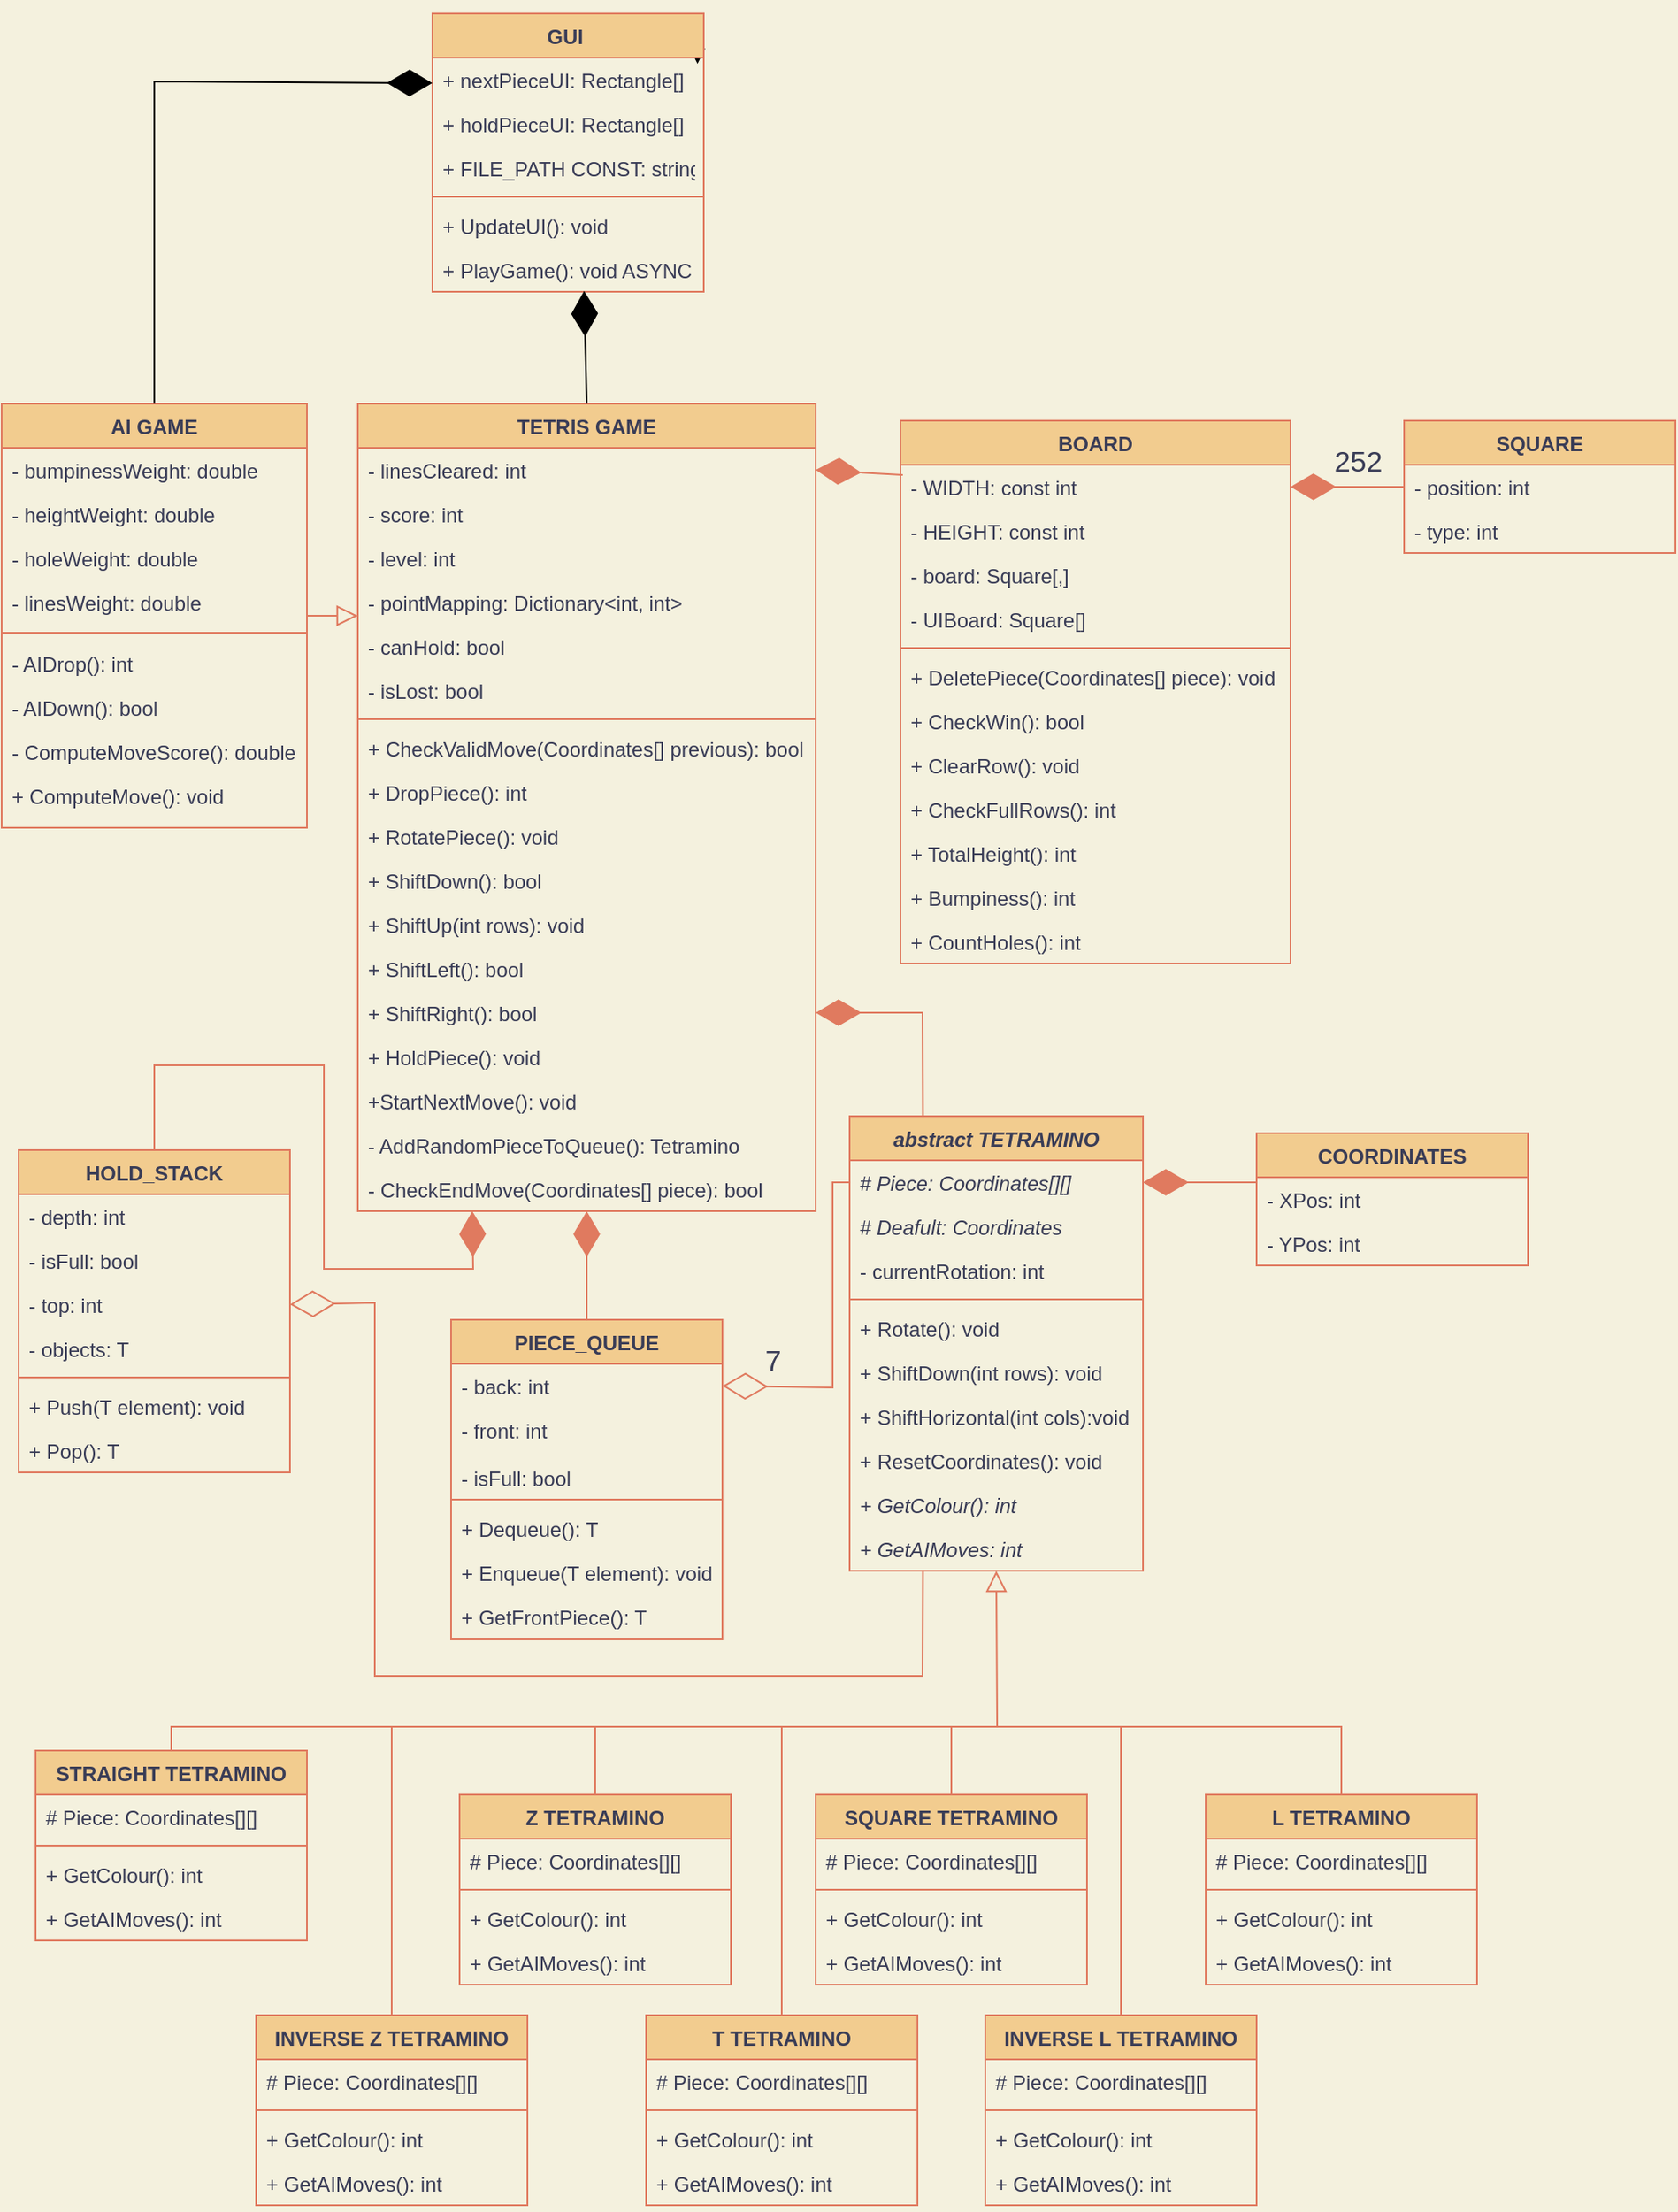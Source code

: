 <mxfile version="17.4.5" type="github">
  <diagram id="C5RBs43oDa-KdzZeNtuy" name="Page-1">
    <mxGraphModel dx="1043" dy="2153" grid="1" gridSize="10" guides="1" tooltips="1" connect="1" arrows="1" fold="1" page="1" pageScale="1" pageWidth="827" pageHeight="1169" background="#F4F1DE" math="0" shadow="0">
      <root>
        <mxCell id="WIyWlLk6GJQsqaUBKTNV-0" />
        <mxCell id="WIyWlLk6GJQsqaUBKTNV-1" parent="WIyWlLk6GJQsqaUBKTNV-0" />
        <mxCell id="zkfFHV4jXpPFQw0GAbJ--0" value="TETRIS GAME" style="swimlane;fontStyle=1;align=center;verticalAlign=top;childLayout=stackLayout;horizontal=1;startSize=26;horizontalStack=0;resizeParent=1;resizeLast=0;collapsible=1;marginBottom=0;rounded=0;shadow=0;strokeWidth=1;fillColor=#F2CC8F;strokeColor=#E07A5F;fontColor=#393C56;" parent="WIyWlLk6GJQsqaUBKTNV-1" vertex="1">
          <mxGeometry x="210" y="210" width="270" height="476" as="geometry">
            <mxRectangle x="210" y="20" width="160" height="26" as="alternateBounds" />
          </mxGeometry>
        </mxCell>
        <mxCell id="xHRKsY13K5-xNmJ_5paU-48" value="- linesCleared: int" style="text;align=left;verticalAlign=top;spacingLeft=4;spacingRight=4;overflow=hidden;rotatable=0;points=[[0,0.5],[1,0.5]];portConstraint=eastwest;rounded=0;shadow=0;html=0;fontColor=#393C56;" parent="zkfFHV4jXpPFQw0GAbJ--0" vertex="1">
          <mxGeometry y="26" width="270" height="26" as="geometry" />
        </mxCell>
        <mxCell id="xHRKsY13K5-xNmJ_5paU-50" value="- score: int" style="text;align=left;verticalAlign=top;spacingLeft=4;spacingRight=4;overflow=hidden;rotatable=0;points=[[0,0.5],[1,0.5]];portConstraint=eastwest;rounded=0;shadow=0;html=0;fontColor=#393C56;" parent="zkfFHV4jXpPFQw0GAbJ--0" vertex="1">
          <mxGeometry y="52" width="270" height="26" as="geometry" />
        </mxCell>
        <mxCell id="xHRKsY13K5-xNmJ_5paU-51" value="- level: int" style="text;align=left;verticalAlign=top;spacingLeft=4;spacingRight=4;overflow=hidden;rotatable=0;points=[[0,0.5],[1,0.5]];portConstraint=eastwest;rounded=0;shadow=0;html=0;fontColor=#393C56;" parent="zkfFHV4jXpPFQw0GAbJ--0" vertex="1">
          <mxGeometry y="78" width="270" height="26" as="geometry" />
        </mxCell>
        <mxCell id="xHRKsY13K5-xNmJ_5paU-53" value="- pointMapping: Dictionary&lt;int, int&gt;" style="text;align=left;verticalAlign=top;spacingLeft=4;spacingRight=4;overflow=hidden;rotatable=0;points=[[0,0.5],[1,0.5]];portConstraint=eastwest;rounded=0;shadow=0;html=0;fontColor=#393C56;" parent="zkfFHV4jXpPFQw0GAbJ--0" vertex="1">
          <mxGeometry y="104" width="270" height="26" as="geometry" />
        </mxCell>
        <mxCell id="xHRKsY13K5-xNmJ_5paU-54" value="- canHold: bool" style="text;align=left;verticalAlign=top;spacingLeft=4;spacingRight=4;overflow=hidden;rotatable=0;points=[[0,0.5],[1,0.5]];portConstraint=eastwest;rounded=0;shadow=0;html=0;fontColor=#393C56;" parent="zkfFHV4jXpPFQw0GAbJ--0" vertex="1">
          <mxGeometry y="130" width="270" height="26" as="geometry" />
        </mxCell>
        <mxCell id="xHRKsY13K5-xNmJ_5paU-55" value="- isLost: bool" style="text;align=left;verticalAlign=top;spacingLeft=4;spacingRight=4;overflow=hidden;rotatable=0;points=[[0,0.5],[1,0.5]];portConstraint=eastwest;rounded=0;shadow=0;html=0;fontColor=#393C56;" parent="zkfFHV4jXpPFQw0GAbJ--0" vertex="1">
          <mxGeometry y="156" width="270" height="26" as="geometry" />
        </mxCell>
        <mxCell id="zkfFHV4jXpPFQw0GAbJ--4" value="" style="line;html=1;strokeWidth=1;align=left;verticalAlign=middle;spacingTop=-1;spacingLeft=3;spacingRight=3;rotatable=0;labelPosition=right;points=[];portConstraint=eastwest;labelBackgroundColor=#F4F1DE;fillColor=#F2CC8F;strokeColor=#E07A5F;fontColor=#393C56;" parent="zkfFHV4jXpPFQw0GAbJ--0" vertex="1">
          <mxGeometry y="182" width="270" height="8" as="geometry" />
        </mxCell>
        <mxCell id="xHRKsY13K5-xNmJ_5paU-56" value="+ CheckValidMove(Coordinates[] previous): bool" style="text;align=left;verticalAlign=top;spacingLeft=4;spacingRight=4;overflow=hidden;rotatable=0;points=[[0,0.5],[1,0.5]];portConstraint=eastwest;rounded=0;shadow=0;html=0;fontColor=#393C56;" parent="zkfFHV4jXpPFQw0GAbJ--0" vertex="1">
          <mxGeometry y="190" width="270" height="26" as="geometry" />
        </mxCell>
        <mxCell id="xHRKsY13K5-xNmJ_5paU-58" value="+ DropPiece(): int" style="text;align=left;verticalAlign=top;spacingLeft=4;spacingRight=4;overflow=hidden;rotatable=0;points=[[0,0.5],[1,0.5]];portConstraint=eastwest;rounded=0;shadow=0;html=0;fontColor=#393C56;" parent="zkfFHV4jXpPFQw0GAbJ--0" vertex="1">
          <mxGeometry y="216" width="270" height="26" as="geometry" />
        </mxCell>
        <mxCell id="xHRKsY13K5-xNmJ_5paU-57" value="+ RotatePiece(): void" style="text;align=left;verticalAlign=top;spacingLeft=4;spacingRight=4;overflow=hidden;rotatable=0;points=[[0,0.5],[1,0.5]];portConstraint=eastwest;rounded=0;shadow=0;html=0;fontColor=#393C56;" parent="zkfFHV4jXpPFQw0GAbJ--0" vertex="1">
          <mxGeometry y="242" width="270" height="26" as="geometry" />
        </mxCell>
        <mxCell id="xHRKsY13K5-xNmJ_5paU-61" value="+ ShiftDown(): bool" style="text;align=left;verticalAlign=top;spacingLeft=4;spacingRight=4;overflow=hidden;rotatable=0;points=[[0,0.5],[1,0.5]];portConstraint=eastwest;rounded=0;shadow=0;html=0;fontColor=#393C56;" parent="zkfFHV4jXpPFQw0GAbJ--0" vertex="1">
          <mxGeometry y="268" width="270" height="26" as="geometry" />
        </mxCell>
        <mxCell id="xHRKsY13K5-xNmJ_5paU-62" value="+ ShiftUp(int rows): void" style="text;align=left;verticalAlign=top;spacingLeft=4;spacingRight=4;overflow=hidden;rotatable=0;points=[[0,0.5],[1,0.5]];portConstraint=eastwest;rounded=0;shadow=0;html=0;fontColor=#393C56;" parent="zkfFHV4jXpPFQw0GAbJ--0" vertex="1">
          <mxGeometry y="294" width="270" height="26" as="geometry" />
        </mxCell>
        <mxCell id="xHRKsY13K5-xNmJ_5paU-60" value="+ ShiftLeft(): bool" style="text;align=left;verticalAlign=top;spacingLeft=4;spacingRight=4;overflow=hidden;rotatable=0;points=[[0,0.5],[1,0.5]];portConstraint=eastwest;rounded=0;shadow=0;html=0;fontColor=#393C56;" parent="zkfFHV4jXpPFQw0GAbJ--0" vertex="1">
          <mxGeometry y="320" width="270" height="26" as="geometry" />
        </mxCell>
        <mxCell id="xHRKsY13K5-xNmJ_5paU-63" value="+ ShiftRight(): bool " style="text;align=left;verticalAlign=top;spacingLeft=4;spacingRight=4;overflow=hidden;rotatable=0;points=[[0,0.5],[1,0.5]];portConstraint=eastwest;rounded=0;shadow=0;html=0;fontColor=#393C56;" parent="zkfFHV4jXpPFQw0GAbJ--0" vertex="1">
          <mxGeometry y="346" width="270" height="26" as="geometry" />
        </mxCell>
        <mxCell id="xHRKsY13K5-xNmJ_5paU-59" value="+ HoldPiece(): void" style="text;align=left;verticalAlign=top;spacingLeft=4;spacingRight=4;overflow=hidden;rotatable=0;points=[[0,0.5],[1,0.5]];portConstraint=eastwest;rounded=0;shadow=0;html=0;fontColor=#393C56;" parent="zkfFHV4jXpPFQw0GAbJ--0" vertex="1">
          <mxGeometry y="372" width="270" height="26" as="geometry" />
        </mxCell>
        <mxCell id="xHRKsY13K5-xNmJ_5paU-66" value="+StartNextMove(): void" style="text;align=left;verticalAlign=top;spacingLeft=4;spacingRight=4;overflow=hidden;rotatable=0;points=[[0,0.5],[1,0.5]];portConstraint=eastwest;rounded=0;shadow=0;html=0;fontColor=#393C56;" parent="zkfFHV4jXpPFQw0GAbJ--0" vertex="1">
          <mxGeometry y="398" width="270" height="26" as="geometry" />
        </mxCell>
        <mxCell id="xHRKsY13K5-xNmJ_5paU-64" value="- AddRandomPieceToQueue(): Tetramino" style="text;align=left;verticalAlign=top;spacingLeft=4;spacingRight=4;overflow=hidden;rotatable=0;points=[[0,0.5],[1,0.5]];portConstraint=eastwest;rounded=0;shadow=0;html=0;fontColor=#393C56;" parent="zkfFHV4jXpPFQw0GAbJ--0" vertex="1">
          <mxGeometry y="424" width="270" height="26" as="geometry" />
        </mxCell>
        <mxCell id="xHRKsY13K5-xNmJ_5paU-65" value="- CheckEndMove(Coordinates[] piece): bool" style="text;align=left;verticalAlign=top;spacingLeft=4;spacingRight=4;overflow=hidden;rotatable=0;points=[[0,0.5],[1,0.5]];portConstraint=eastwest;rounded=0;shadow=0;html=0;fontColor=#393C56;" parent="zkfFHV4jXpPFQw0GAbJ--0" vertex="1">
          <mxGeometry y="450" width="270" height="26" as="geometry" />
        </mxCell>
        <mxCell id="zkfFHV4jXpPFQw0GAbJ--6" value="AI GAME" style="swimlane;fontStyle=1;align=center;verticalAlign=top;childLayout=stackLayout;horizontal=1;startSize=26;horizontalStack=0;resizeParent=1;resizeLast=0;collapsible=1;marginBottom=0;rounded=0;shadow=0;strokeWidth=1;fillColor=#F2CC8F;strokeColor=#E07A5F;fontColor=#393C56;" parent="WIyWlLk6GJQsqaUBKTNV-1" vertex="1">
          <mxGeometry y="210" width="180" height="250" as="geometry">
            <mxRectangle y="20" width="160" height="26" as="alternateBounds" />
          </mxGeometry>
        </mxCell>
        <mxCell id="zkfFHV4jXpPFQw0GAbJ--8" value="- bumpinessWeight: double&#xa;" style="text;align=left;verticalAlign=top;spacingLeft=4;spacingRight=4;overflow=hidden;rotatable=0;points=[[0,0.5],[1,0.5]];portConstraint=eastwest;rounded=0;shadow=0;html=0;fontColor=#393C56;" parent="zkfFHV4jXpPFQw0GAbJ--6" vertex="1">
          <mxGeometry y="26" width="180" height="26" as="geometry" />
        </mxCell>
        <mxCell id="zkfFHV4jXpPFQw0GAbJ--11" value="- heightWeight: double&#xa;" style="text;align=left;verticalAlign=top;spacingLeft=4;spacingRight=4;overflow=hidden;rotatable=0;points=[[0,0.5],[1,0.5]];portConstraint=eastwest;fontColor=#393C56;" parent="zkfFHV4jXpPFQw0GAbJ--6" vertex="1">
          <mxGeometry y="52" width="180" height="26" as="geometry" />
        </mxCell>
        <mxCell id="xHRKsY13K5-xNmJ_5paU-29" value="- holeWeight: double" style="text;align=left;verticalAlign=top;spacingLeft=4;spacingRight=4;overflow=hidden;rotatable=0;points=[[0,0.5],[1,0.5]];portConstraint=eastwest;fontColor=#393C56;" parent="zkfFHV4jXpPFQw0GAbJ--6" vertex="1">
          <mxGeometry y="78" width="180" height="26" as="geometry" />
        </mxCell>
        <mxCell id="xHRKsY13K5-xNmJ_5paU-30" value="- linesWeight: double&#xa;" style="text;align=left;verticalAlign=top;spacingLeft=4;spacingRight=4;overflow=hidden;rotatable=0;points=[[0,0.5],[1,0.5]];portConstraint=eastwest;fontColor=#393C56;" parent="zkfFHV4jXpPFQw0GAbJ--6" vertex="1">
          <mxGeometry y="104" width="180" height="26" as="geometry" />
        </mxCell>
        <mxCell id="zkfFHV4jXpPFQw0GAbJ--9" value="" style="line;html=1;strokeWidth=1;align=left;verticalAlign=middle;spacingTop=-1;spacingLeft=3;spacingRight=3;rotatable=0;labelPosition=right;points=[];portConstraint=eastwest;labelBackgroundColor=#F4F1DE;fillColor=#F2CC8F;strokeColor=#E07A5F;fontColor=#393C56;" parent="zkfFHV4jXpPFQw0GAbJ--6" vertex="1">
          <mxGeometry y="130" width="180" height="10" as="geometry" />
        </mxCell>
        <mxCell id="xHRKsY13K5-xNmJ_5paU-31" value="- AIDrop(): int" style="text;align=left;verticalAlign=top;spacingLeft=4;spacingRight=4;overflow=hidden;rotatable=0;points=[[0,0.5],[1,0.5]];portConstraint=eastwest;fontColor=#393C56;" parent="zkfFHV4jXpPFQw0GAbJ--6" vertex="1">
          <mxGeometry y="140" width="180" height="26" as="geometry" />
        </mxCell>
        <mxCell id="xHRKsY13K5-xNmJ_5paU-32" value="- AIDown(): bool" style="text;align=left;verticalAlign=top;spacingLeft=4;spacingRight=4;overflow=hidden;rotatable=0;points=[[0,0.5],[1,0.5]];portConstraint=eastwest;fontColor=#393C56;" parent="zkfFHV4jXpPFQw0GAbJ--6" vertex="1">
          <mxGeometry y="166" width="180" height="26" as="geometry" />
        </mxCell>
        <mxCell id="xHRKsY13K5-xNmJ_5paU-34" value="- ComputeMoveScore(): double" style="text;align=left;verticalAlign=top;spacingLeft=4;spacingRight=4;overflow=hidden;rotatable=0;points=[[0,0.5],[1,0.5]];portConstraint=eastwest;fontColor=#393C56;" parent="zkfFHV4jXpPFQw0GAbJ--6" vertex="1">
          <mxGeometry y="192" width="180" height="26" as="geometry" />
        </mxCell>
        <mxCell id="xHRKsY13K5-xNmJ_5paU-33" value="+ ComputeMove(): void" style="text;align=left;verticalAlign=top;spacingLeft=4;spacingRight=4;overflow=hidden;rotatable=0;points=[[0,0.5],[1,0.5]];portConstraint=eastwest;fontColor=#393C56;" parent="zkfFHV4jXpPFQw0GAbJ--6" vertex="1">
          <mxGeometry y="218" width="180" height="26" as="geometry" />
        </mxCell>
        <mxCell id="zkfFHV4jXpPFQw0GAbJ--12" value="" style="endArrow=block;endSize=10;endFill=0;shadow=0;strokeWidth=1;rounded=0;edgeStyle=elbowEdgeStyle;elbow=vertical;labelBackgroundColor=#F4F1DE;strokeColor=#E07A5F;fontColor=#393C56;" parent="WIyWlLk6GJQsqaUBKTNV-1" source="zkfFHV4jXpPFQw0GAbJ--6" target="zkfFHV4jXpPFQw0GAbJ--0" edge="1">
          <mxGeometry width="160" relative="1" as="geometry">
            <mxPoint x="200" y="393" as="sourcePoint" />
            <mxPoint x="200" y="393" as="targetPoint" />
          </mxGeometry>
        </mxCell>
        <mxCell id="zkfFHV4jXpPFQw0GAbJ--17" value="BOARD" style="swimlane;fontStyle=1;align=center;verticalAlign=top;childLayout=stackLayout;horizontal=1;startSize=26;horizontalStack=0;resizeParent=1;resizeLast=0;collapsible=1;marginBottom=0;rounded=0;shadow=0;strokeWidth=1;fillColor=#F2CC8F;strokeColor=#E07A5F;fontColor=#393C56;" parent="WIyWlLk6GJQsqaUBKTNV-1" vertex="1">
          <mxGeometry x="530" y="220" width="230" height="320" as="geometry">
            <mxRectangle x="540" y="56" width="160" height="26" as="alternateBounds" />
          </mxGeometry>
        </mxCell>
        <mxCell id="zkfFHV4jXpPFQw0GAbJ--18" value="- WIDTH: const int" style="text;align=left;verticalAlign=top;spacingLeft=4;spacingRight=4;overflow=hidden;rotatable=0;points=[[0,0.5],[1,0.5]];portConstraint=eastwest;fontColor=#393C56;" parent="zkfFHV4jXpPFQw0GAbJ--17" vertex="1">
          <mxGeometry y="26" width="230" height="26" as="geometry" />
        </mxCell>
        <mxCell id="zkfFHV4jXpPFQw0GAbJ--19" value="- HEIGHT: const int" style="text;align=left;verticalAlign=top;spacingLeft=4;spacingRight=4;overflow=hidden;rotatable=0;points=[[0,0.5],[1,0.5]];portConstraint=eastwest;rounded=0;shadow=0;html=0;fontColor=#393C56;" parent="zkfFHV4jXpPFQw0GAbJ--17" vertex="1">
          <mxGeometry y="52" width="230" height="26" as="geometry" />
        </mxCell>
        <mxCell id="xHRKsY13K5-xNmJ_5paU-68" value="- board: Square[,]" style="text;align=left;verticalAlign=top;spacingLeft=4;spacingRight=4;overflow=hidden;rotatable=0;points=[[0,0.5],[1,0.5]];portConstraint=eastwest;rounded=0;shadow=0;html=0;fontColor=#393C56;" parent="zkfFHV4jXpPFQw0GAbJ--17" vertex="1">
          <mxGeometry y="78" width="230" height="26" as="geometry" />
        </mxCell>
        <mxCell id="xHRKsY13K5-xNmJ_5paU-67" value="- UIBoard: Square[]" style="text;align=left;verticalAlign=top;spacingLeft=4;spacingRight=4;overflow=hidden;rotatable=0;points=[[0,0.5],[1,0.5]];portConstraint=eastwest;rounded=0;shadow=0;html=0;fontColor=#393C56;" parent="zkfFHV4jXpPFQw0GAbJ--17" vertex="1">
          <mxGeometry y="104" width="230" height="26" as="geometry" />
        </mxCell>
        <mxCell id="zkfFHV4jXpPFQw0GAbJ--23" value="" style="line;html=1;strokeWidth=1;align=left;verticalAlign=middle;spacingTop=-1;spacingLeft=3;spacingRight=3;rotatable=0;labelPosition=right;points=[];portConstraint=eastwest;labelBackgroundColor=#F4F1DE;fillColor=#F2CC8F;strokeColor=#E07A5F;fontColor=#393C56;" parent="zkfFHV4jXpPFQw0GAbJ--17" vertex="1">
          <mxGeometry y="130" width="230" height="8" as="geometry" />
        </mxCell>
        <mxCell id="zkfFHV4jXpPFQw0GAbJ--22" value="+ DeletePiece(Coordinates[] piece): void" style="text;align=left;verticalAlign=top;spacingLeft=4;spacingRight=4;overflow=hidden;rotatable=0;points=[[0,0.5],[1,0.5]];portConstraint=eastwest;rounded=0;shadow=0;html=0;fontColor=#393C56;" parent="zkfFHV4jXpPFQw0GAbJ--17" vertex="1">
          <mxGeometry y="138" width="230" height="26" as="geometry" />
        </mxCell>
        <mxCell id="xHRKsY13K5-xNmJ_5paU-70" value="+ CheckWin(): bool" style="text;align=left;verticalAlign=top;spacingLeft=4;spacingRight=4;overflow=hidden;rotatable=0;points=[[0,0.5],[1,0.5]];portConstraint=eastwest;rounded=0;shadow=0;html=0;fontColor=#393C56;" parent="zkfFHV4jXpPFQw0GAbJ--17" vertex="1">
          <mxGeometry y="164" width="230" height="26" as="geometry" />
        </mxCell>
        <mxCell id="xHRKsY13K5-xNmJ_5paU-69" value="+ ClearRow(): void" style="text;align=left;verticalAlign=top;spacingLeft=4;spacingRight=4;overflow=hidden;rotatable=0;points=[[0,0.5],[1,0.5]];portConstraint=eastwest;rounded=0;shadow=0;html=0;fontColor=#393C56;" parent="zkfFHV4jXpPFQw0GAbJ--17" vertex="1">
          <mxGeometry y="190" width="230" height="26" as="geometry" />
        </mxCell>
        <mxCell id="zkfFHV4jXpPFQw0GAbJ--24" value="+ CheckFullRows(): int" style="text;align=left;verticalAlign=top;spacingLeft=4;spacingRight=4;overflow=hidden;rotatable=0;points=[[0,0.5],[1,0.5]];portConstraint=eastwest;fontColor=#393C56;" parent="zkfFHV4jXpPFQw0GAbJ--17" vertex="1">
          <mxGeometry y="216" width="230" height="26" as="geometry" />
        </mxCell>
        <mxCell id="xHRKsY13K5-xNmJ_5paU-72" value="+ TotalHeight(): int" style="text;align=left;verticalAlign=top;spacingLeft=4;spacingRight=4;overflow=hidden;rotatable=0;points=[[0,0.5],[1,0.5]];portConstraint=eastwest;rounded=0;shadow=0;html=0;fontColor=#393C56;" parent="zkfFHV4jXpPFQw0GAbJ--17" vertex="1">
          <mxGeometry y="242" width="230" height="26" as="geometry" />
        </mxCell>
        <mxCell id="xHRKsY13K5-xNmJ_5paU-73" value="+ Bumpiness(): int" style="text;align=left;verticalAlign=top;spacingLeft=4;spacingRight=4;overflow=hidden;rotatable=0;points=[[0,0.5],[1,0.5]];portConstraint=eastwest;rounded=0;shadow=0;html=0;fontColor=#393C56;" parent="zkfFHV4jXpPFQw0GAbJ--17" vertex="1">
          <mxGeometry y="268" width="230" height="26" as="geometry" />
        </mxCell>
        <mxCell id="xHRKsY13K5-xNmJ_5paU-71" value="+ CountHoles(): int" style="text;align=left;verticalAlign=top;spacingLeft=4;spacingRight=4;overflow=hidden;rotatable=0;points=[[0,0.5],[1,0.5]];portConstraint=eastwest;rounded=0;shadow=0;html=0;fontColor=#393C56;" parent="zkfFHV4jXpPFQw0GAbJ--17" vertex="1">
          <mxGeometry y="294" width="230" height="26" as="geometry" />
        </mxCell>
        <mxCell id="xHRKsY13K5-xNmJ_5paU-1" value="" style="endArrow=diamondThin;endFill=1;endSize=24;html=1;rounded=0;entryX=1;entryY=0.5;entryDx=0;entryDy=0;exitX=0.006;exitY=0.231;exitDx=0;exitDy=0;exitPerimeter=0;labelBackgroundColor=#F4F1DE;strokeColor=#E07A5F;fontColor=#393C56;" parent="WIyWlLk6GJQsqaUBKTNV-1" source="zkfFHV4jXpPFQw0GAbJ--18" target="xHRKsY13K5-xNmJ_5paU-48" edge="1">
          <mxGeometry width="160" relative="1" as="geometry">
            <mxPoint x="410" y="280" as="sourcePoint" />
            <mxPoint x="370" y="242" as="targetPoint" />
          </mxGeometry>
        </mxCell>
        <mxCell id="xHRKsY13K5-xNmJ_5paU-3" value="SQUARE" style="swimlane;fontStyle=1;align=center;verticalAlign=top;childLayout=stackLayout;horizontal=1;startSize=26;horizontalStack=0;resizeParent=1;resizeParentMax=0;resizeLast=0;collapsible=1;marginBottom=0;fillColor=#F2CC8F;strokeColor=#E07A5F;fontColor=#393C56;" parent="WIyWlLk6GJQsqaUBKTNV-1" vertex="1">
          <mxGeometry x="827" y="220" width="160" height="78" as="geometry">
            <mxRectangle x="780" y="56" width="80" height="26" as="alternateBounds" />
          </mxGeometry>
        </mxCell>
        <mxCell id="xHRKsY13K5-xNmJ_5paU-4" value="- position: int" style="text;strokeColor=none;fillColor=none;align=left;verticalAlign=top;spacingLeft=4;spacingRight=4;overflow=hidden;rotatable=0;points=[[0,0.5],[1,0.5]];portConstraint=eastwest;fontColor=#393C56;" parent="xHRKsY13K5-xNmJ_5paU-3" vertex="1">
          <mxGeometry y="26" width="160" height="26" as="geometry" />
        </mxCell>
        <mxCell id="xHRKsY13K5-xNmJ_5paU-44" value="- type: int" style="text;strokeColor=none;fillColor=none;align=left;verticalAlign=top;spacingLeft=4;spacingRight=4;overflow=hidden;rotatable=0;points=[[0,0.5],[1,0.5]];portConstraint=eastwest;fontColor=#393C56;" parent="xHRKsY13K5-xNmJ_5paU-3" vertex="1">
          <mxGeometry y="52" width="160" height="26" as="geometry" />
        </mxCell>
        <mxCell id="xHRKsY13K5-xNmJ_5paU-7" value="" style="endArrow=diamondThin;endFill=1;endSize=24;html=1;rounded=0;exitX=0;exitY=0.5;exitDx=0;exitDy=0;entryX=1;entryY=0.5;entryDx=0;entryDy=0;labelBackgroundColor=#F4F1DE;strokeColor=#E07A5F;fontColor=#393C56;" parent="WIyWlLk6GJQsqaUBKTNV-1" source="xHRKsY13K5-xNmJ_5paU-4" target="zkfFHV4jXpPFQw0GAbJ--18" edge="1">
          <mxGeometry width="160" relative="1" as="geometry">
            <mxPoint x="410" y="430" as="sourcePoint" />
            <mxPoint x="570" y="430" as="targetPoint" />
          </mxGeometry>
        </mxCell>
        <mxCell id="xHRKsY13K5-xNmJ_5paU-8" value="HOLD_STACK" style="swimlane;fontStyle=1;align=center;verticalAlign=top;childLayout=stackLayout;horizontal=1;startSize=26;horizontalStack=0;resizeParent=1;resizeParentMax=0;resizeLast=0;collapsible=1;marginBottom=0;fillColor=#F2CC8F;strokeColor=#E07A5F;fontColor=#393C56;" parent="WIyWlLk6GJQsqaUBKTNV-1" vertex="1">
          <mxGeometry x="10" y="650" width="160" height="190" as="geometry">
            <mxRectangle x="50" y="600" width="110" height="26" as="alternateBounds" />
          </mxGeometry>
        </mxCell>
        <mxCell id="xHRKsY13K5-xNmJ_5paU-9" value="- depth: int" style="text;strokeColor=none;fillColor=none;align=left;verticalAlign=top;spacingLeft=4;spacingRight=4;overflow=hidden;rotatable=0;points=[[0,0.5],[1,0.5]];portConstraint=eastwest;fontColor=#393C56;" parent="xHRKsY13K5-xNmJ_5paU-8" vertex="1">
          <mxGeometry y="26" width="160" height="26" as="geometry" />
        </mxCell>
        <mxCell id="xHRKsY13K5-xNmJ_5paU-35" value="- isFull: bool" style="text;align=left;verticalAlign=top;spacingLeft=4;spacingRight=4;overflow=hidden;rotatable=0;points=[[0,0.5],[1,0.5]];portConstraint=eastwest;fontColor=#393C56;" parent="xHRKsY13K5-xNmJ_5paU-8" vertex="1">
          <mxGeometry y="52" width="160" height="26" as="geometry" />
        </mxCell>
        <mxCell id="xHRKsY13K5-xNmJ_5paU-39" value="- top: int" style="text;align=left;verticalAlign=top;spacingLeft=4;spacingRight=4;overflow=hidden;rotatable=0;points=[[0,0.5],[1,0.5]];portConstraint=eastwest;fontColor=#393C56;" parent="xHRKsY13K5-xNmJ_5paU-8" vertex="1">
          <mxGeometry y="78" width="160" height="26" as="geometry" />
        </mxCell>
        <mxCell id="xHRKsY13K5-xNmJ_5paU-37" value="- objects: T" style="text;align=left;verticalAlign=top;spacingLeft=4;spacingRight=4;overflow=hidden;rotatable=0;points=[[0,0.5],[1,0.5]];portConstraint=eastwest;fontColor=#393C56;" parent="xHRKsY13K5-xNmJ_5paU-8" vertex="1">
          <mxGeometry y="104" width="160" height="26" as="geometry" />
        </mxCell>
        <mxCell id="xHRKsY13K5-xNmJ_5paU-10" value="" style="line;strokeWidth=1;fillColor=none;align=left;verticalAlign=middle;spacingTop=-1;spacingLeft=3;spacingRight=3;rotatable=0;labelPosition=right;points=[];portConstraint=eastwest;labelBackgroundColor=#F4F1DE;strokeColor=#E07A5F;fontColor=#393C56;" parent="xHRKsY13K5-xNmJ_5paU-8" vertex="1">
          <mxGeometry y="130" width="160" height="8" as="geometry" />
        </mxCell>
        <mxCell id="xHRKsY13K5-xNmJ_5paU-36" value="+ Push(T element): void" style="text;align=left;verticalAlign=top;spacingLeft=4;spacingRight=4;overflow=hidden;rotatable=0;points=[[0,0.5],[1,0.5]];portConstraint=eastwest;fontColor=#393C56;" parent="xHRKsY13K5-xNmJ_5paU-8" vertex="1">
          <mxGeometry y="138" width="160" height="26" as="geometry" />
        </mxCell>
        <mxCell id="xHRKsY13K5-xNmJ_5paU-11" value="+ Pop(): T" style="text;strokeColor=none;fillColor=none;align=left;verticalAlign=top;spacingLeft=4;spacingRight=4;overflow=hidden;rotatable=0;points=[[0,0.5],[1,0.5]];portConstraint=eastwest;fontColor=#393C56;" parent="xHRKsY13K5-xNmJ_5paU-8" vertex="1">
          <mxGeometry y="164" width="160" height="26" as="geometry" />
        </mxCell>
        <mxCell id="xHRKsY13K5-xNmJ_5paU-12" value="PIECE_QUEUE" style="swimlane;fontStyle=1;align=center;verticalAlign=top;childLayout=stackLayout;horizontal=1;startSize=26;horizontalStack=0;resizeParent=1;resizeParentMax=0;resizeLast=0;collapsible=1;marginBottom=0;fillColor=#F2CC8F;strokeColor=#E07A5F;fontColor=#393C56;" parent="WIyWlLk6GJQsqaUBKTNV-1" vertex="1">
          <mxGeometry x="265" y="750" width="160" height="188" as="geometry">
            <mxRectangle x="285" y="560" width="120" height="26" as="alternateBounds" />
          </mxGeometry>
        </mxCell>
        <mxCell id="xHRKsY13K5-xNmJ_5paU-13" value="- back: int" style="text;strokeColor=none;fillColor=none;align=left;verticalAlign=top;spacingLeft=4;spacingRight=4;overflow=hidden;rotatable=0;points=[[0,0.5],[1,0.5]];portConstraint=eastwest;fontColor=#393C56;" parent="xHRKsY13K5-xNmJ_5paU-12" vertex="1">
          <mxGeometry y="26" width="160" height="26" as="geometry" />
        </mxCell>
        <mxCell id="xHRKsY13K5-xNmJ_5paU-40" value="- front: int" style="text;strokeColor=none;fillColor=none;align=left;verticalAlign=top;spacingLeft=4;spacingRight=4;overflow=hidden;rotatable=0;points=[[0,0.5],[1,0.5]];portConstraint=eastwest;fontColor=#393C56;" parent="xHRKsY13K5-xNmJ_5paU-12" vertex="1">
          <mxGeometry y="52" width="160" height="28" as="geometry" />
        </mxCell>
        <mxCell id="xHRKsY13K5-xNmJ_5paU-42" value="- isFull: bool" style="text;strokeColor=none;fillColor=none;align=left;verticalAlign=top;spacingLeft=4;spacingRight=4;overflow=hidden;rotatable=0;points=[[0,0.5],[1,0.5]];portConstraint=eastwest;fontColor=#393C56;" parent="xHRKsY13K5-xNmJ_5paU-12" vertex="1">
          <mxGeometry y="80" width="160" height="22" as="geometry" />
        </mxCell>
        <mxCell id="xHRKsY13K5-xNmJ_5paU-14" value="" style="line;strokeWidth=1;fillColor=none;align=left;verticalAlign=middle;spacingTop=-1;spacingLeft=3;spacingRight=3;rotatable=0;labelPosition=right;points=[];portConstraint=eastwest;labelBackgroundColor=#F4F1DE;strokeColor=#E07A5F;fontColor=#393C56;" parent="xHRKsY13K5-xNmJ_5paU-12" vertex="1">
          <mxGeometry y="102" width="160" height="8" as="geometry" />
        </mxCell>
        <mxCell id="xHRKsY13K5-xNmJ_5paU-41" value="+ Dequeue(): T" style="text;strokeColor=none;fillColor=none;align=left;verticalAlign=top;spacingLeft=4;spacingRight=4;overflow=hidden;rotatable=0;points=[[0,0.5],[1,0.5]];portConstraint=eastwest;fontColor=#393C56;" parent="xHRKsY13K5-xNmJ_5paU-12" vertex="1">
          <mxGeometry y="110" width="160" height="26" as="geometry" />
        </mxCell>
        <mxCell id="xHRKsY13K5-xNmJ_5paU-43" value="+ Enqueue(T element): void" style="text;strokeColor=none;fillColor=none;align=left;verticalAlign=top;spacingLeft=4;spacingRight=4;overflow=hidden;rotatable=0;points=[[0,0.5],[1,0.5]];portConstraint=eastwest;fontColor=#393C56;" parent="xHRKsY13K5-xNmJ_5paU-12" vertex="1">
          <mxGeometry y="136" width="160" height="26" as="geometry" />
        </mxCell>
        <mxCell id="xHRKsY13K5-xNmJ_5paU-15" value="+ GetFrontPiece(): T" style="text;strokeColor=none;fillColor=none;align=left;verticalAlign=top;spacingLeft=4;spacingRight=4;overflow=hidden;rotatable=0;points=[[0,0.5],[1,0.5]];portConstraint=eastwest;fontColor=#393C56;" parent="xHRKsY13K5-xNmJ_5paU-12" vertex="1">
          <mxGeometry y="162" width="160" height="26" as="geometry" />
        </mxCell>
        <mxCell id="xHRKsY13K5-xNmJ_5paU-16" value="abstract TETRAMINO" style="swimlane;fontStyle=3;align=center;verticalAlign=top;childLayout=stackLayout;horizontal=1;startSize=26;horizontalStack=0;resizeParent=1;resizeParentMax=0;resizeLast=0;collapsible=1;marginBottom=0;fillColor=#F2CC8F;strokeColor=#E07A5F;fontColor=#393C56;" parent="WIyWlLk6GJQsqaUBKTNV-1" vertex="1">
          <mxGeometry x="500" y="630" width="173" height="268" as="geometry">
            <mxRectangle x="477" y="564" width="163" height="26" as="alternateBounds" />
          </mxGeometry>
        </mxCell>
        <mxCell id="xHRKsY13K5-xNmJ_5paU-17" value="# Piece: Coordinates[][]" style="text;strokeColor=none;fillColor=none;align=left;verticalAlign=top;spacingLeft=4;spacingRight=4;overflow=hidden;rotatable=0;points=[[0,0.5],[1,0.5]];portConstraint=eastwest;fontStyle=2;fontColor=#393C56;" parent="xHRKsY13K5-xNmJ_5paU-16" vertex="1">
          <mxGeometry y="26" width="173" height="26" as="geometry" />
        </mxCell>
        <mxCell id="xHRKsY13K5-xNmJ_5paU-75" value="# Deafult: Coordinates" style="text;strokeColor=none;fillColor=none;align=left;verticalAlign=top;spacingLeft=4;spacingRight=4;overflow=hidden;rotatable=0;points=[[0,0.5],[1,0.5]];portConstraint=eastwest;fontStyle=2;fontColor=#393C56;" parent="xHRKsY13K5-xNmJ_5paU-16" vertex="1">
          <mxGeometry y="52" width="173" height="26" as="geometry" />
        </mxCell>
        <mxCell id="xHRKsY13K5-xNmJ_5paU-76" value="- currentRotation: int" style="text;strokeColor=none;fillColor=none;align=left;verticalAlign=top;spacingLeft=4;spacingRight=4;overflow=hidden;rotatable=0;points=[[0,0.5],[1,0.5]];portConstraint=eastwest;fontColor=#393C56;" parent="xHRKsY13K5-xNmJ_5paU-16" vertex="1">
          <mxGeometry y="78" width="173" height="26" as="geometry" />
        </mxCell>
        <mxCell id="xHRKsY13K5-xNmJ_5paU-18" value="" style="line;strokeWidth=1;fillColor=none;align=left;verticalAlign=middle;spacingTop=-1;spacingLeft=3;spacingRight=3;rotatable=0;labelPosition=right;points=[];portConstraint=eastwest;labelBackgroundColor=#F4F1DE;strokeColor=#E07A5F;fontColor=#393C56;" parent="xHRKsY13K5-xNmJ_5paU-16" vertex="1">
          <mxGeometry y="104" width="173" height="8" as="geometry" />
        </mxCell>
        <mxCell id="xHRKsY13K5-xNmJ_5paU-19" value="+ Rotate(): void" style="text;strokeColor=none;fillColor=none;align=left;verticalAlign=top;spacingLeft=4;spacingRight=4;overflow=hidden;rotatable=0;points=[[0,0.5],[1,0.5]];portConstraint=eastwest;fontColor=#393C56;" parent="xHRKsY13K5-xNmJ_5paU-16" vertex="1">
          <mxGeometry y="112" width="173" height="26" as="geometry" />
        </mxCell>
        <mxCell id="xHRKsY13K5-xNmJ_5paU-77" value="+ ShiftDown(int rows): void" style="text;strokeColor=none;fillColor=none;align=left;verticalAlign=top;spacingLeft=4;spacingRight=4;overflow=hidden;rotatable=0;points=[[0,0.5],[1,0.5]];portConstraint=eastwest;fontColor=#393C56;" parent="xHRKsY13K5-xNmJ_5paU-16" vertex="1">
          <mxGeometry y="138" width="173" height="26" as="geometry" />
        </mxCell>
        <mxCell id="xHRKsY13K5-xNmJ_5paU-79" value="+ ShiftHorizontal(int cols):void" style="text;strokeColor=none;fillColor=none;align=left;verticalAlign=top;spacingLeft=4;spacingRight=4;overflow=hidden;rotatable=0;points=[[0,0.5],[1,0.5]];portConstraint=eastwest;fontColor=#393C56;" parent="xHRKsY13K5-xNmJ_5paU-16" vertex="1">
          <mxGeometry y="164" width="173" height="26" as="geometry" />
        </mxCell>
        <mxCell id="xHRKsY13K5-xNmJ_5paU-80" value="+ ResetCoordinates(): void" style="text;strokeColor=none;fillColor=none;align=left;verticalAlign=top;spacingLeft=4;spacingRight=4;overflow=hidden;rotatable=0;points=[[0,0.5],[1,0.5]];portConstraint=eastwest;fontColor=#393C56;" parent="xHRKsY13K5-xNmJ_5paU-16" vertex="1">
          <mxGeometry y="190" width="173" height="26" as="geometry" />
        </mxCell>
        <mxCell id="xHRKsY13K5-xNmJ_5paU-82" value="+ GetColour(): int" style="text;strokeColor=none;fillColor=none;align=left;verticalAlign=top;spacingLeft=4;spacingRight=4;overflow=hidden;rotatable=0;points=[[0,0.5],[1,0.5]];portConstraint=eastwest;fontStyle=2;fontColor=#393C56;" parent="xHRKsY13K5-xNmJ_5paU-16" vertex="1">
          <mxGeometry y="216" width="173" height="26" as="geometry" />
        </mxCell>
        <mxCell id="xHRKsY13K5-xNmJ_5paU-83" value="+ GetAIMoves: int " style="text;strokeColor=none;fillColor=none;align=left;verticalAlign=top;spacingLeft=4;spacingRight=4;overflow=hidden;rotatable=0;points=[[0,0.5],[1,0.5]];portConstraint=eastwest;fontStyle=2;fontColor=#393C56;" parent="xHRKsY13K5-xNmJ_5paU-16" vertex="1">
          <mxGeometry y="242" width="173" height="26" as="geometry" />
        </mxCell>
        <mxCell id="xHRKsY13K5-xNmJ_5paU-20" value="COORDINATES" style="swimlane;fontStyle=1;align=center;verticalAlign=top;childLayout=stackLayout;horizontal=1;startSize=26;horizontalStack=0;resizeParent=1;resizeParentMax=0;resizeLast=0;collapsible=1;marginBottom=0;fillColor=#F2CC8F;strokeColor=#E07A5F;fontColor=#393C56;" parent="WIyWlLk6GJQsqaUBKTNV-1" vertex="1">
          <mxGeometry x="740" y="640" width="160" height="78" as="geometry">
            <mxRectangle x="707" y="570" width="120" height="26" as="alternateBounds" />
          </mxGeometry>
        </mxCell>
        <mxCell id="xHRKsY13K5-xNmJ_5paU-21" value="- XPos: int" style="text;strokeColor=none;fillColor=none;align=left;verticalAlign=top;spacingLeft=4;spacingRight=4;overflow=hidden;rotatable=0;points=[[0,0.5],[1,0.5]];portConstraint=eastwest;fontColor=#393C56;" parent="xHRKsY13K5-xNmJ_5paU-20" vertex="1">
          <mxGeometry y="26" width="160" height="26" as="geometry" />
        </mxCell>
        <mxCell id="xHRKsY13K5-xNmJ_5paU-46" value="- YPos: int" style="text;strokeColor=none;fillColor=none;align=left;verticalAlign=top;spacingLeft=4;spacingRight=4;overflow=hidden;rotatable=0;points=[[0,0.5],[1,0.5]];portConstraint=eastwest;fontColor=#393C56;" parent="xHRKsY13K5-xNmJ_5paU-20" vertex="1">
          <mxGeometry y="52" width="160" height="26" as="geometry" />
        </mxCell>
        <mxCell id="xHRKsY13K5-xNmJ_5paU-24" value="" style="endArrow=diamondThin;endFill=1;endSize=24;html=1;rounded=0;exitX=0;exitY=0.115;exitDx=0;exitDy=0;exitPerimeter=0;entryX=1;entryY=0.5;entryDx=0;entryDy=0;labelBackgroundColor=#F4F1DE;strokeColor=#E07A5F;fontColor=#393C56;" parent="WIyWlLk6GJQsqaUBKTNV-1" source="xHRKsY13K5-xNmJ_5paU-21" target="xHRKsY13K5-xNmJ_5paU-17" edge="1">
          <mxGeometry width="160" relative="1" as="geometry">
            <mxPoint x="467" y="940" as="sourcePoint" />
            <mxPoint x="637" y="779" as="targetPoint" />
          </mxGeometry>
        </mxCell>
        <mxCell id="xHRKsY13K5-xNmJ_5paU-26" value="" style="endArrow=diamondThin;endFill=1;endSize=24;html=1;rounded=0;exitX=0.5;exitY=0;exitDx=0;exitDy=0;entryX=0.5;entryY=1;entryDx=0;entryDy=0;labelBackgroundColor=#F4F1DE;strokeColor=#E07A5F;fontColor=#393C56;" parent="WIyWlLk6GJQsqaUBKTNV-1" source="xHRKsY13K5-xNmJ_5paU-12" target="zkfFHV4jXpPFQw0GAbJ--0" edge="1">
          <mxGeometry width="160" relative="1" as="geometry">
            <mxPoint x="410" y="490" as="sourcePoint" />
            <mxPoint x="570" y="490" as="targetPoint" />
          </mxGeometry>
        </mxCell>
        <mxCell id="xHRKsY13K5-xNmJ_5paU-27" value="" style="endArrow=diamondThin;endFill=0;endSize=24;html=1;rounded=0;entryX=1;entryY=0.5;entryDx=0;entryDy=0;exitX=0;exitY=0.5;exitDx=0;exitDy=0;labelBackgroundColor=#F4F1DE;strokeColor=#E07A5F;fontColor=#393C56;" parent="WIyWlLk6GJQsqaUBKTNV-1" source="xHRKsY13K5-xNmJ_5paU-17" target="xHRKsY13K5-xNmJ_5paU-13" edge="1">
          <mxGeometry width="160" relative="1" as="geometry">
            <mxPoint x="417" y="710" as="sourcePoint" />
            <mxPoint x="577" y="710" as="targetPoint" />
            <Array as="points">
              <mxPoint x="490" y="669" />
              <mxPoint x="490" y="790" />
            </Array>
          </mxGeometry>
        </mxCell>
        <mxCell id="xHRKsY13K5-xNmJ_5paU-28" value="" style="endArrow=diamondThin;endFill=0;endSize=24;html=1;rounded=0;entryX=1;entryY=0.5;entryDx=0;entryDy=0;exitX=0.25;exitY=1;exitDx=0;exitDy=0;labelBackgroundColor=#F4F1DE;strokeColor=#E07A5F;fontColor=#393C56;" parent="WIyWlLk6GJQsqaUBKTNV-1" source="xHRKsY13K5-xNmJ_5paU-16" target="xHRKsY13K5-xNmJ_5paU-39" edge="1">
          <mxGeometry width="160" relative="1" as="geometry">
            <mxPoint x="417" y="800" as="sourcePoint" />
            <mxPoint x="577" y="800" as="targetPoint" />
            <Array as="points">
              <mxPoint x="543" y="960" />
              <mxPoint x="220" y="960" />
              <mxPoint x="220" y="740" />
            </Array>
          </mxGeometry>
        </mxCell>
        <mxCell id="xHRKsY13K5-xNmJ_5paU-49" value="" style="endArrow=diamondThin;endFill=1;endSize=24;html=1;rounded=0;entryX=1;entryY=0.5;entryDx=0;entryDy=0;exitX=0.25;exitY=0;exitDx=0;exitDy=0;labelBackgroundColor=#F4F1DE;strokeColor=#E07A5F;fontColor=#393C56;" parent="WIyWlLk6GJQsqaUBKTNV-1" source="xHRKsY13K5-xNmJ_5paU-16" target="xHRKsY13K5-xNmJ_5paU-63" edge="1">
          <mxGeometry width="160" relative="1" as="geometry">
            <mxPoint x="150" y="320" as="sourcePoint" />
            <mxPoint x="310" y="320" as="targetPoint" />
            <Array as="points">
              <mxPoint x="543" y="569" />
            </Array>
          </mxGeometry>
        </mxCell>
        <mxCell id="xHRKsY13K5-xNmJ_5paU-52" value="" style="endArrow=diamondThin;endFill=1;endSize=24;html=1;rounded=0;exitX=0.5;exitY=0;exitDx=0;exitDy=0;entryX=0.25;entryY=1;entryDx=0;entryDy=0;labelBackgroundColor=#F4F1DE;strokeColor=#E07A5F;fontColor=#393C56;" parent="WIyWlLk6GJQsqaUBKTNV-1" source="xHRKsY13K5-xNmJ_5paU-8" target="zkfFHV4jXpPFQw0GAbJ--0" edge="1">
          <mxGeometry width="160" relative="1" as="geometry">
            <mxPoint x="240" y="310" as="sourcePoint" />
            <mxPoint x="400" y="310" as="targetPoint" />
            <Array as="points">
              <mxPoint x="90" y="600" />
              <mxPoint x="190" y="600" />
              <mxPoint x="190" y="720" />
              <mxPoint x="278" y="720" />
            </Array>
          </mxGeometry>
        </mxCell>
        <mxCell id="xHRKsY13K5-xNmJ_5paU-84" value="7" style="text;html=1;strokeColor=none;fillColor=none;align=center;verticalAlign=middle;whiteSpace=wrap;rounded=0;fontSize=17;fontColor=#393C56;" parent="WIyWlLk6GJQsqaUBKTNV-1" vertex="1">
          <mxGeometry x="425" y="760" width="60" height="30" as="geometry" />
        </mxCell>
        <mxCell id="xHRKsY13K5-xNmJ_5paU-86" value="252" style="text;html=1;strokeColor=none;fillColor=none;align=center;verticalAlign=middle;whiteSpace=wrap;rounded=0;fontSize=17;fontColor=#393C56;" parent="WIyWlLk6GJQsqaUBKTNV-1" vertex="1">
          <mxGeometry x="770" y="230" width="60" height="30" as="geometry" />
        </mxCell>
        <mxCell id="xHRKsY13K5-xNmJ_5paU-87" value="" style="endArrow=block;html=1;rounded=0;fontSize=17;fontColor=#393C56;labelBackgroundColor=#F4F1DE;labelBorderColor=none;strokeColor=#E07A5F;startArrow=none;startFill=0;endFill=0;entryX=0.5;entryY=1;entryDx=0;entryDy=0;strokeWidth=1;endSize=10;exitX=0.5;exitY=0;exitDx=0;exitDy=0;" parent="WIyWlLk6GJQsqaUBKTNV-1" source="xHRKsY13K5-xNmJ_5paU-88" target="xHRKsY13K5-xNmJ_5paU-16" edge="1">
          <mxGeometry width="50" height="50" relative="1" as="geometry">
            <mxPoint x="560" y="850" as="sourcePoint" />
            <mxPoint x="600" y="800" as="targetPoint" />
            <Array as="points">
              <mxPoint x="100" y="990" />
              <mxPoint x="587" y="990" />
            </Array>
          </mxGeometry>
        </mxCell>
        <mxCell id="xHRKsY13K5-xNmJ_5paU-88" value="STRAIGHT TETRAMINO" style="swimlane;fontStyle=1;align=center;verticalAlign=top;childLayout=stackLayout;horizontal=1;startSize=26;horizontalStack=0;resizeParent=1;resizeParentMax=0;resizeLast=0;collapsible=1;marginBottom=0;fontSize=12;fontColor=#393C56;fillColor=#F2CC8F;strokeColor=#E07A5F;" parent="WIyWlLk6GJQsqaUBKTNV-1" vertex="1">
          <mxGeometry x="20" y="1004" width="160" height="112" as="geometry">
            <mxRectangle x="60" y="840" width="170" height="30" as="alternateBounds" />
          </mxGeometry>
        </mxCell>
        <mxCell id="xHRKsY13K5-xNmJ_5paU-91" value="# Piece: Coordinates[][]" style="text;strokeColor=none;fillColor=none;align=left;verticalAlign=top;spacingLeft=4;spacingRight=4;overflow=hidden;rotatable=0;points=[[0,0.5],[1,0.5]];portConstraint=eastwest;fontSize=12;fontColor=#393C56;" parent="xHRKsY13K5-xNmJ_5paU-88" vertex="1">
          <mxGeometry y="26" width="160" height="26" as="geometry" />
        </mxCell>
        <mxCell id="xHRKsY13K5-xNmJ_5paU-90" value="" style="line;strokeWidth=1;fillColor=none;align=left;verticalAlign=middle;spacingTop=-1;spacingLeft=3;spacingRight=3;rotatable=0;labelPosition=right;points=[];portConstraint=eastwest;fontSize=17;fontColor=#393C56;labelBackgroundColor=#F4F1DE;strokeColor=#E07A5F;" parent="xHRKsY13K5-xNmJ_5paU-88" vertex="1">
          <mxGeometry y="52" width="160" height="8" as="geometry" />
        </mxCell>
        <mxCell id="xHRKsY13K5-xNmJ_5paU-123" value="+ GetColour(): int" style="text;strokeColor=none;fillColor=none;align=left;verticalAlign=top;spacingLeft=4;spacingRight=4;overflow=hidden;rotatable=0;points=[[0,0.5],[1,0.5]];portConstraint=eastwest;fontSize=12;fontColor=#393C56;" parent="xHRKsY13K5-xNmJ_5paU-88" vertex="1">
          <mxGeometry y="60" width="160" height="26" as="geometry" />
        </mxCell>
        <mxCell id="xHRKsY13K5-xNmJ_5paU-124" value="+ GetAIMoves(): int" style="text;strokeColor=none;fillColor=none;align=left;verticalAlign=top;spacingLeft=4;spacingRight=4;overflow=hidden;rotatable=0;points=[[0,0.5],[1,0.5]];portConstraint=eastwest;fontSize=12;fontColor=#393C56;" parent="xHRKsY13K5-xNmJ_5paU-88" vertex="1">
          <mxGeometry y="86" width="160" height="26" as="geometry" />
        </mxCell>
        <mxCell id="xHRKsY13K5-xNmJ_5paU-92" value="T TETRAMINO" style="swimlane;fontStyle=1;align=center;verticalAlign=top;childLayout=stackLayout;horizontal=1;startSize=26;horizontalStack=0;resizeParent=1;resizeParentMax=0;resizeLast=0;collapsible=1;marginBottom=0;fontSize=12;fontColor=#393C56;fillColor=#F2CC8F;strokeColor=#E07A5F;" parent="WIyWlLk6GJQsqaUBKTNV-1" vertex="1">
          <mxGeometry x="380" y="1160" width="160" height="112" as="geometry">
            <mxRectangle x="414" y="940" width="100" height="30" as="alternateBounds" />
          </mxGeometry>
        </mxCell>
        <mxCell id="xHRKsY13K5-xNmJ_5paU-129" value="# Piece: Coordinates[][]" style="text;strokeColor=none;fillColor=none;align=left;verticalAlign=top;spacingLeft=4;spacingRight=4;overflow=hidden;rotatable=0;points=[[0,0.5],[1,0.5]];portConstraint=eastwest;fontSize=12;fontColor=#393C56;" parent="xHRKsY13K5-xNmJ_5paU-92" vertex="1">
          <mxGeometry y="26" width="160" height="26" as="geometry" />
        </mxCell>
        <mxCell id="xHRKsY13K5-xNmJ_5paU-94" value="" style="line;strokeWidth=1;fillColor=none;align=left;verticalAlign=middle;spacingTop=-1;spacingLeft=3;spacingRight=3;rotatable=0;labelPosition=right;points=[];portConstraint=eastwest;fontSize=17;fontColor=#393C56;labelBackgroundColor=#F4F1DE;strokeColor=#E07A5F;" parent="xHRKsY13K5-xNmJ_5paU-92" vertex="1">
          <mxGeometry y="52" width="160" height="8" as="geometry" />
        </mxCell>
        <mxCell id="xHRKsY13K5-xNmJ_5paU-135" value="+ GetColour(): int" style="text;strokeColor=none;fillColor=none;align=left;verticalAlign=top;spacingLeft=4;spacingRight=4;overflow=hidden;rotatable=0;points=[[0,0.5],[1,0.5]];portConstraint=eastwest;fontSize=12;fontColor=#393C56;" parent="xHRKsY13K5-xNmJ_5paU-92" vertex="1">
          <mxGeometry y="60" width="160" height="26" as="geometry" />
        </mxCell>
        <mxCell id="xHRKsY13K5-xNmJ_5paU-136" value="+ GetAIMoves(): int" style="text;strokeColor=none;fillColor=none;align=left;verticalAlign=top;spacingLeft=4;spacingRight=4;overflow=hidden;rotatable=0;points=[[0,0.5],[1,0.5]];portConstraint=eastwest;fontSize=12;fontColor=#393C56;" parent="xHRKsY13K5-xNmJ_5paU-92" vertex="1">
          <mxGeometry y="86" width="160" height="26" as="geometry" />
        </mxCell>
        <mxCell id="xHRKsY13K5-xNmJ_5paU-96" value="INVERSE Z TETRAMINO" style="swimlane;fontStyle=1;align=center;verticalAlign=top;childLayout=stackLayout;horizontal=1;startSize=26;horizontalStack=0;resizeParent=1;resizeParentMax=0;resizeLast=0;collapsible=1;marginBottom=0;fontSize=12;fontColor=#393C56;fillColor=#F2CC8F;strokeColor=#E07A5F;" parent="WIyWlLk6GJQsqaUBKTNV-1" vertex="1">
          <mxGeometry x="150" y="1160" width="160" height="112" as="geometry">
            <mxRectangle x="190" y="940" width="160" height="30" as="alternateBounds" />
          </mxGeometry>
        </mxCell>
        <mxCell id="xHRKsY13K5-xNmJ_5paU-130" value="# Piece: Coordinates[][]" style="text;strokeColor=none;fillColor=none;align=left;verticalAlign=top;spacingLeft=4;spacingRight=4;overflow=hidden;rotatable=0;points=[[0,0.5],[1,0.5]];portConstraint=eastwest;fontSize=12;fontColor=#393C56;" parent="xHRKsY13K5-xNmJ_5paU-96" vertex="1">
          <mxGeometry y="26" width="160" height="26" as="geometry" />
        </mxCell>
        <mxCell id="xHRKsY13K5-xNmJ_5paU-98" value="" style="line;strokeWidth=1;fillColor=none;align=left;verticalAlign=middle;spacingTop=-1;spacingLeft=3;spacingRight=3;rotatable=0;labelPosition=right;points=[];portConstraint=eastwest;fontSize=17;fontColor=#393C56;labelBackgroundColor=#F4F1DE;strokeColor=#E07A5F;" parent="xHRKsY13K5-xNmJ_5paU-96" vertex="1">
          <mxGeometry y="52" width="160" height="8" as="geometry" />
        </mxCell>
        <mxCell id="xHRKsY13K5-xNmJ_5paU-131" value="+ GetColour(): int" style="text;strokeColor=none;fillColor=none;align=left;verticalAlign=top;spacingLeft=4;spacingRight=4;overflow=hidden;rotatable=0;points=[[0,0.5],[1,0.5]];portConstraint=eastwest;fontSize=12;fontColor=#393C56;" parent="xHRKsY13K5-xNmJ_5paU-96" vertex="1">
          <mxGeometry y="60" width="160" height="26" as="geometry" />
        </mxCell>
        <mxCell id="xHRKsY13K5-xNmJ_5paU-132" value="+ GetAIMoves(): int" style="text;strokeColor=none;fillColor=none;align=left;verticalAlign=top;spacingLeft=4;spacingRight=4;overflow=hidden;rotatable=0;points=[[0,0.5],[1,0.5]];portConstraint=eastwest;fontSize=12;fontColor=#393C56;" parent="xHRKsY13K5-xNmJ_5paU-96" vertex="1">
          <mxGeometry y="86" width="160" height="26" as="geometry" />
        </mxCell>
        <mxCell id="xHRKsY13K5-xNmJ_5paU-100" value="Z TETRAMINO" style="swimlane;fontStyle=1;align=center;verticalAlign=top;childLayout=stackLayout;horizontal=1;startSize=26;horizontalStack=0;resizeParent=1;resizeParentMax=0;resizeLast=0;collapsible=1;marginBottom=0;fontSize=12;fontColor=#393C56;fillColor=#F2CC8F;strokeColor=#E07A5F;" parent="WIyWlLk6GJQsqaUBKTNV-1" vertex="1">
          <mxGeometry x="270" y="1030" width="160" height="112" as="geometry">
            <mxRectangle x="294" y="840" width="120" height="30" as="alternateBounds" />
          </mxGeometry>
        </mxCell>
        <mxCell id="xHRKsY13K5-xNmJ_5paU-125" value="# Piece: Coordinates[][]" style="text;strokeColor=none;fillColor=none;align=left;verticalAlign=top;spacingLeft=4;spacingRight=4;overflow=hidden;rotatable=0;points=[[0,0.5],[1,0.5]];portConstraint=eastwest;fontSize=12;fontColor=#393C56;" parent="xHRKsY13K5-xNmJ_5paU-100" vertex="1">
          <mxGeometry y="26" width="160" height="26" as="geometry" />
        </mxCell>
        <mxCell id="xHRKsY13K5-xNmJ_5paU-102" value="" style="line;strokeWidth=1;fillColor=none;align=left;verticalAlign=middle;spacingTop=-1;spacingLeft=3;spacingRight=3;rotatable=0;labelPosition=right;points=[];portConstraint=eastwest;fontSize=17;fontColor=#393C56;labelBackgroundColor=#F4F1DE;strokeColor=#E07A5F;" parent="xHRKsY13K5-xNmJ_5paU-100" vertex="1">
          <mxGeometry y="52" width="160" height="8" as="geometry" />
        </mxCell>
        <mxCell id="xHRKsY13K5-xNmJ_5paU-133" value="+ GetColour(): int" style="text;strokeColor=none;fillColor=none;align=left;verticalAlign=top;spacingLeft=4;spacingRight=4;overflow=hidden;rotatable=0;points=[[0,0.5],[1,0.5]];portConstraint=eastwest;fontSize=12;fontColor=#393C56;" parent="xHRKsY13K5-xNmJ_5paU-100" vertex="1">
          <mxGeometry y="60" width="160" height="26" as="geometry" />
        </mxCell>
        <mxCell id="xHRKsY13K5-xNmJ_5paU-134" value="+ GetAIMoves(): int" style="text;strokeColor=none;fillColor=none;align=left;verticalAlign=top;spacingLeft=4;spacingRight=4;overflow=hidden;rotatable=0;points=[[0,0.5],[1,0.5]];portConstraint=eastwest;fontSize=12;fontColor=#393C56;" parent="xHRKsY13K5-xNmJ_5paU-100" vertex="1">
          <mxGeometry y="86" width="160" height="26" as="geometry" />
        </mxCell>
        <mxCell id="xHRKsY13K5-xNmJ_5paU-104" value="INVERSE L TETRAMINO" style="swimlane;fontStyle=1;align=center;verticalAlign=top;childLayout=stackLayout;horizontal=1;startSize=26;horizontalStack=0;resizeParent=1;resizeParentMax=0;resizeLast=0;collapsible=1;marginBottom=0;fontSize=12;fontColor=#393C56;fillColor=#F2CC8F;strokeColor=#E07A5F;" parent="WIyWlLk6GJQsqaUBKTNV-1" vertex="1">
          <mxGeometry x="580" y="1160" width="160" height="112" as="geometry">
            <mxRectangle x="580" y="940" width="150" height="30" as="alternateBounds" />
          </mxGeometry>
        </mxCell>
        <mxCell id="xHRKsY13K5-xNmJ_5paU-128" value="# Piece: Coordinates[][]" style="text;strokeColor=none;fillColor=none;align=left;verticalAlign=top;spacingLeft=4;spacingRight=4;overflow=hidden;rotatable=0;points=[[0,0.5],[1,0.5]];portConstraint=eastwest;fontSize=12;fontColor=#393C56;" parent="xHRKsY13K5-xNmJ_5paU-104" vertex="1">
          <mxGeometry y="26" width="160" height="26" as="geometry" />
        </mxCell>
        <mxCell id="xHRKsY13K5-xNmJ_5paU-106" value="" style="line;strokeWidth=1;fillColor=none;align=left;verticalAlign=middle;spacingTop=-1;spacingLeft=3;spacingRight=3;rotatable=0;labelPosition=right;points=[];portConstraint=eastwest;fontSize=17;fontColor=#393C56;labelBackgroundColor=#F4F1DE;strokeColor=#E07A5F;" parent="xHRKsY13K5-xNmJ_5paU-104" vertex="1">
          <mxGeometry y="52" width="160" height="8" as="geometry" />
        </mxCell>
        <mxCell id="xHRKsY13K5-xNmJ_5paU-137" value="+ GetColour(): int" style="text;strokeColor=none;fillColor=none;align=left;verticalAlign=top;spacingLeft=4;spacingRight=4;overflow=hidden;rotatable=0;points=[[0,0.5],[1,0.5]];portConstraint=eastwest;fontSize=12;fontColor=#393C56;" parent="xHRKsY13K5-xNmJ_5paU-104" vertex="1">
          <mxGeometry y="60" width="160" height="26" as="geometry" />
        </mxCell>
        <mxCell id="xHRKsY13K5-xNmJ_5paU-138" value="+ GetAIMoves(): int" style="text;strokeColor=none;fillColor=none;align=left;verticalAlign=top;spacingLeft=4;spacingRight=4;overflow=hidden;rotatable=0;points=[[0,0.5],[1,0.5]];portConstraint=eastwest;fontSize=12;fontColor=#393C56;" parent="xHRKsY13K5-xNmJ_5paU-104" vertex="1">
          <mxGeometry y="86" width="160" height="26" as="geometry" />
        </mxCell>
        <mxCell id="xHRKsY13K5-xNmJ_5paU-108" value="L TETRAMINO" style="swimlane;fontStyle=1;align=center;verticalAlign=top;childLayout=stackLayout;horizontal=1;startSize=26;horizontalStack=0;resizeParent=1;resizeParentMax=0;resizeLast=0;collapsible=1;marginBottom=0;fontSize=12;fontColor=#393C56;fillColor=#F2CC8F;strokeColor=#E07A5F;" parent="WIyWlLk6GJQsqaUBKTNV-1" vertex="1">
          <mxGeometry x="710" y="1030" width="160" height="112" as="geometry">
            <mxRectangle x="690" y="840" width="103" height="30" as="alternateBounds" />
          </mxGeometry>
        </mxCell>
        <mxCell id="xHRKsY13K5-xNmJ_5paU-127" value="# Piece: Coordinates[][]" style="text;strokeColor=none;fillColor=none;align=left;verticalAlign=top;spacingLeft=4;spacingRight=4;overflow=hidden;rotatable=0;points=[[0,0.5],[1,0.5]];portConstraint=eastwest;fontSize=12;fontColor=#393C56;" parent="xHRKsY13K5-xNmJ_5paU-108" vertex="1">
          <mxGeometry y="26" width="160" height="26" as="geometry" />
        </mxCell>
        <mxCell id="xHRKsY13K5-xNmJ_5paU-110" value="" style="line;strokeWidth=1;fillColor=none;align=left;verticalAlign=middle;spacingTop=-1;spacingLeft=3;spacingRight=3;rotatable=0;labelPosition=right;points=[];portConstraint=eastwest;fontSize=17;fontColor=#393C56;labelBackgroundColor=#F4F1DE;strokeColor=#E07A5F;" parent="xHRKsY13K5-xNmJ_5paU-108" vertex="1">
          <mxGeometry y="52" width="160" height="8" as="geometry" />
        </mxCell>
        <mxCell id="xHRKsY13K5-xNmJ_5paU-141" value="+ GetColour(): int" style="text;strokeColor=none;fillColor=none;align=left;verticalAlign=top;spacingLeft=4;spacingRight=4;overflow=hidden;rotatable=0;points=[[0,0.5],[1,0.5]];portConstraint=eastwest;fontSize=12;fontColor=#393C56;" parent="xHRKsY13K5-xNmJ_5paU-108" vertex="1">
          <mxGeometry y="60" width="160" height="26" as="geometry" />
        </mxCell>
        <mxCell id="xHRKsY13K5-xNmJ_5paU-142" value="+ GetAIMoves(): int" style="text;strokeColor=none;fillColor=none;align=left;verticalAlign=top;spacingLeft=4;spacingRight=4;overflow=hidden;rotatable=0;points=[[0,0.5],[1,0.5]];portConstraint=eastwest;fontSize=12;fontColor=#393C56;" parent="xHRKsY13K5-xNmJ_5paU-108" vertex="1">
          <mxGeometry y="86" width="160" height="26" as="geometry" />
        </mxCell>
        <mxCell id="xHRKsY13K5-xNmJ_5paU-112" value="SQUARE TETRAMINO" style="swimlane;fontStyle=1;align=center;verticalAlign=top;childLayout=stackLayout;horizontal=1;startSize=26;horizontalStack=0;resizeParent=1;resizeParentMax=0;resizeLast=0;collapsible=1;marginBottom=0;fontSize=12;fontColor=#393C56;fillColor=#F2CC8F;strokeColor=#E07A5F;" parent="WIyWlLk6GJQsqaUBKTNV-1" vertex="1">
          <mxGeometry x="480" y="1030" width="160" height="112" as="geometry">
            <mxRectangle x="470" y="840" width="150" height="30" as="alternateBounds" />
          </mxGeometry>
        </mxCell>
        <mxCell id="xHRKsY13K5-xNmJ_5paU-126" value="# Piece: Coordinates[][]" style="text;strokeColor=none;fillColor=none;align=left;verticalAlign=top;spacingLeft=4;spacingRight=4;overflow=hidden;rotatable=0;points=[[0,0.5],[1,0.5]];portConstraint=eastwest;fontSize=12;fontColor=#393C56;" parent="xHRKsY13K5-xNmJ_5paU-112" vertex="1">
          <mxGeometry y="26" width="160" height="26" as="geometry" />
        </mxCell>
        <mxCell id="xHRKsY13K5-xNmJ_5paU-114" value="" style="line;strokeWidth=1;fillColor=none;align=left;verticalAlign=middle;spacingTop=-1;spacingLeft=3;spacingRight=3;rotatable=0;labelPosition=right;points=[];portConstraint=eastwest;fontSize=17;fontColor=#393C56;labelBackgroundColor=#F4F1DE;strokeColor=#E07A5F;" parent="xHRKsY13K5-xNmJ_5paU-112" vertex="1">
          <mxGeometry y="52" width="160" height="8" as="geometry" />
        </mxCell>
        <mxCell id="xHRKsY13K5-xNmJ_5paU-139" value="+ GetColour(): int" style="text;strokeColor=none;fillColor=none;align=left;verticalAlign=top;spacingLeft=4;spacingRight=4;overflow=hidden;rotatable=0;points=[[0,0.5],[1,0.5]];portConstraint=eastwest;fontSize=12;fontColor=#393C56;" parent="xHRKsY13K5-xNmJ_5paU-112" vertex="1">
          <mxGeometry y="60" width="160" height="26" as="geometry" />
        </mxCell>
        <mxCell id="xHRKsY13K5-xNmJ_5paU-140" value="+ GetAIMoves(): int" style="text;strokeColor=none;fillColor=none;align=left;verticalAlign=top;spacingLeft=4;spacingRight=4;overflow=hidden;rotatable=0;points=[[0,0.5],[1,0.5]];portConstraint=eastwest;fontSize=12;fontColor=#393C56;" parent="xHRKsY13K5-xNmJ_5paU-112" vertex="1">
          <mxGeometry y="86" width="160" height="26" as="geometry" />
        </mxCell>
        <mxCell id="xHRKsY13K5-xNmJ_5paU-117" value="" style="endArrow=none;html=1;rounded=0;labelBackgroundColor=#F4F1DE;labelBorderColor=none;fontSize=12;fontColor=#393C56;endSize=10;strokeColor=#E07A5F;strokeWidth=1;exitX=0.5;exitY=0;exitDx=0;exitDy=0;" parent="WIyWlLk6GJQsqaUBKTNV-1" source="xHRKsY13K5-xNmJ_5paU-100" edge="1">
          <mxGeometry width="50" height="50" relative="1" as="geometry">
            <mxPoint x="440" y="1020" as="sourcePoint" />
            <mxPoint x="350" y="990" as="targetPoint" />
          </mxGeometry>
        </mxCell>
        <mxCell id="xHRKsY13K5-xNmJ_5paU-118" value="" style="endArrow=none;html=1;rounded=0;labelBackgroundColor=#F4F1DE;labelBorderColor=none;fontSize=12;fontColor=#393C56;endSize=10;strokeColor=#E07A5F;strokeWidth=1;exitX=0.5;exitY=0;exitDx=0;exitDy=0;" parent="WIyWlLk6GJQsqaUBKTNV-1" source="xHRKsY13K5-xNmJ_5paU-96" edge="1">
          <mxGeometry width="50" height="50" relative="1" as="geometry">
            <mxPoint x="440" y="1020" as="sourcePoint" />
            <mxPoint x="230" y="990" as="targetPoint" />
          </mxGeometry>
        </mxCell>
        <mxCell id="xHRKsY13K5-xNmJ_5paU-119" value="" style="endArrow=none;html=1;rounded=0;labelBackgroundColor=#F4F1DE;labelBorderColor=none;fontSize=12;fontColor=#393C56;endSize=10;strokeColor=#E07A5F;strokeWidth=1;exitX=0.5;exitY=0;exitDx=0;exitDy=0;" parent="WIyWlLk6GJQsqaUBKTNV-1" source="xHRKsY13K5-xNmJ_5paU-92" edge="1">
          <mxGeometry width="50" height="50" relative="1" as="geometry">
            <mxPoint x="440" y="1020" as="sourcePoint" />
            <mxPoint x="460" y="990" as="targetPoint" />
          </mxGeometry>
        </mxCell>
        <mxCell id="xHRKsY13K5-xNmJ_5paU-120" value="" style="endArrow=none;html=1;rounded=0;labelBackgroundColor=#F4F1DE;labelBorderColor=none;fontSize=12;fontColor=#393C56;endSize=10;strokeColor=#E07A5F;strokeWidth=1;exitX=0.5;exitY=0;exitDx=0;exitDy=0;" parent="WIyWlLk6GJQsqaUBKTNV-1" source="xHRKsY13K5-xNmJ_5paU-112" edge="1">
          <mxGeometry width="50" height="50" relative="1" as="geometry">
            <mxPoint x="440" y="1020" as="sourcePoint" />
            <mxPoint x="560" y="990" as="targetPoint" />
          </mxGeometry>
        </mxCell>
        <mxCell id="xHRKsY13K5-xNmJ_5paU-121" value="" style="endArrow=none;html=1;rounded=0;labelBackgroundColor=#F4F1DE;labelBorderColor=none;fontSize=12;fontColor=#393C56;endSize=10;strokeColor=#E07A5F;strokeWidth=1;entryX=0.5;entryY=0;entryDx=0;entryDy=0;" parent="WIyWlLk6GJQsqaUBKTNV-1" target="xHRKsY13K5-xNmJ_5paU-108" edge="1">
          <mxGeometry width="50" height="50" relative="1" as="geometry">
            <mxPoint x="560" y="990" as="sourcePoint" />
            <mxPoint x="490" y="950" as="targetPoint" />
            <Array as="points">
              <mxPoint x="790" y="990" />
            </Array>
          </mxGeometry>
        </mxCell>
        <mxCell id="xHRKsY13K5-xNmJ_5paU-122" value="" style="endArrow=none;html=1;rounded=0;labelBackgroundColor=#F4F1DE;labelBorderColor=none;fontSize=12;fontColor=#393C56;endSize=10;strokeColor=#E07A5F;strokeWidth=1;exitX=0.5;exitY=0;exitDx=0;exitDy=0;" parent="WIyWlLk6GJQsqaUBKTNV-1" source="xHRKsY13K5-xNmJ_5paU-104" edge="1">
          <mxGeometry width="50" height="50" relative="1" as="geometry">
            <mxPoint x="440" y="1000" as="sourcePoint" />
            <mxPoint x="660" y="990" as="targetPoint" />
          </mxGeometry>
        </mxCell>
        <mxCell id="9WN4GKBrBC4DOjgUQ2wJ-6" style="edgeStyle=orthogonalEdgeStyle;rounded=0;orthogonalLoop=1;jettySize=auto;html=1;exitX=1;exitY=0;exitDx=0;exitDy=0;" edge="1" parent="WIyWlLk6GJQsqaUBKTNV-1" source="9WN4GKBrBC4DOjgUQ2wJ-0">
          <mxGeometry relative="1" as="geometry">
            <mxPoint x="410.333" y="9.667" as="targetPoint" />
          </mxGeometry>
        </mxCell>
        <mxCell id="9WN4GKBrBC4DOjgUQ2wJ-0" value="GUI " style="swimlane;fontStyle=1;align=center;verticalAlign=top;childLayout=stackLayout;horizontal=1;startSize=26;horizontalStack=0;resizeParent=1;resizeParentMax=0;resizeLast=0;collapsible=1;marginBottom=0;fillColor=#F2CC8F;strokeColor=#E07A5F;fontColor=#393C56;" vertex="1" parent="WIyWlLk6GJQsqaUBKTNV-1">
          <mxGeometry x="254" y="-20" width="160" height="164" as="geometry">
            <mxRectangle x="780" y="56" width="80" height="26" as="alternateBounds" />
          </mxGeometry>
        </mxCell>
        <mxCell id="9WN4GKBrBC4DOjgUQ2wJ-2" value="+ nextPieceUI: Rectangle[]" style="text;strokeColor=none;fillColor=none;align=left;verticalAlign=top;spacingLeft=4;spacingRight=4;overflow=hidden;rotatable=0;points=[[0,0.5],[1,0.5]];portConstraint=eastwest;fontColor=#393C56;" vertex="1" parent="9WN4GKBrBC4DOjgUQ2wJ-0">
          <mxGeometry y="26" width="160" height="26" as="geometry" />
        </mxCell>
        <mxCell id="9WN4GKBrBC4DOjgUQ2wJ-9" value="+ holdPieceUI: Rectangle[]" style="text;strokeColor=none;fillColor=none;align=left;verticalAlign=top;spacingLeft=4;spacingRight=4;overflow=hidden;rotatable=0;points=[[0,0.5],[1,0.5]];portConstraint=eastwest;fontColor=#393C56;" vertex="1" parent="9WN4GKBrBC4DOjgUQ2wJ-0">
          <mxGeometry y="52" width="160" height="26" as="geometry" />
        </mxCell>
        <mxCell id="9WN4GKBrBC4DOjgUQ2wJ-10" value="+ FILE_PATH CONST: string" style="text;strokeColor=none;fillColor=none;align=left;verticalAlign=top;spacingLeft=4;spacingRight=4;overflow=hidden;rotatable=0;points=[[0,0.5],[1,0.5]];portConstraint=eastwest;fontColor=#393C56;" vertex="1" parent="9WN4GKBrBC4DOjgUQ2wJ-0">
          <mxGeometry y="78" width="160" height="26" as="geometry" />
        </mxCell>
        <mxCell id="9WN4GKBrBC4DOjgUQ2wJ-7" value="" style="line;html=1;strokeWidth=1;align=left;verticalAlign=middle;spacingTop=-1;spacingLeft=3;spacingRight=3;rotatable=0;labelPosition=right;points=[];portConstraint=eastwest;labelBackgroundColor=#F4F1DE;fillColor=#F2CC8F;strokeColor=#E07A5F;fontColor=#393C56;" vertex="1" parent="9WN4GKBrBC4DOjgUQ2wJ-0">
          <mxGeometry y="104" width="160" height="8" as="geometry" />
        </mxCell>
        <mxCell id="9WN4GKBrBC4DOjgUQ2wJ-11" value="+ UpdateUI(): void" style="text;align=left;verticalAlign=top;spacingLeft=4;spacingRight=4;overflow=hidden;rotatable=0;points=[[0,0.5],[1,0.5]];portConstraint=eastwest;rounded=0;shadow=0;html=0;fontColor=#393C56;" vertex="1" parent="9WN4GKBrBC4DOjgUQ2wJ-0">
          <mxGeometry y="112" width="160" height="26" as="geometry" />
        </mxCell>
        <mxCell id="9WN4GKBrBC4DOjgUQ2wJ-8" value="+ PlayGame(): void ASYNC" style="text;align=left;verticalAlign=top;spacingLeft=4;spacingRight=4;overflow=hidden;rotatable=0;points=[[0,0.5],[1,0.5]];portConstraint=eastwest;rounded=0;shadow=0;html=0;fontColor=#393C56;" vertex="1" parent="9WN4GKBrBC4DOjgUQ2wJ-0">
          <mxGeometry y="138" width="160" height="26" as="geometry" />
        </mxCell>
        <mxCell id="9WN4GKBrBC4DOjgUQ2wJ-3" value="" style="endArrow=diamondThin;endFill=1;endSize=24;html=1;rounded=0;entryX=0;entryY=0.25;entryDx=0;entryDy=0;exitX=0.5;exitY=0;exitDx=0;exitDy=0;" edge="1" parent="WIyWlLk6GJQsqaUBKTNV-1" source="zkfFHV4jXpPFQw0GAbJ--6" target="9WN4GKBrBC4DOjgUQ2wJ-0">
          <mxGeometry width="160" relative="1" as="geometry">
            <mxPoint x="80" y="110" as="sourcePoint" />
            <mxPoint x="240" y="110" as="targetPoint" />
            <Array as="points">
              <mxPoint x="90" y="20" />
            </Array>
          </mxGeometry>
        </mxCell>
        <mxCell id="9WN4GKBrBC4DOjgUQ2wJ-5" value="" style="endArrow=diamondThin;endFill=1;endSize=24;html=1;rounded=0;exitX=0.5;exitY=0;exitDx=0;exitDy=0;entryX=0.559;entryY=0.981;entryDx=0;entryDy=0;entryPerimeter=0;" edge="1" parent="WIyWlLk6GJQsqaUBKTNV-1" source="zkfFHV4jXpPFQw0GAbJ--0" target="9WN4GKBrBC4DOjgUQ2wJ-8">
          <mxGeometry width="160" relative="1" as="geometry">
            <mxPoint x="230" y="160" as="sourcePoint" />
            <mxPoint x="345" y="140" as="targetPoint" />
          </mxGeometry>
        </mxCell>
      </root>
    </mxGraphModel>
  </diagram>
</mxfile>

